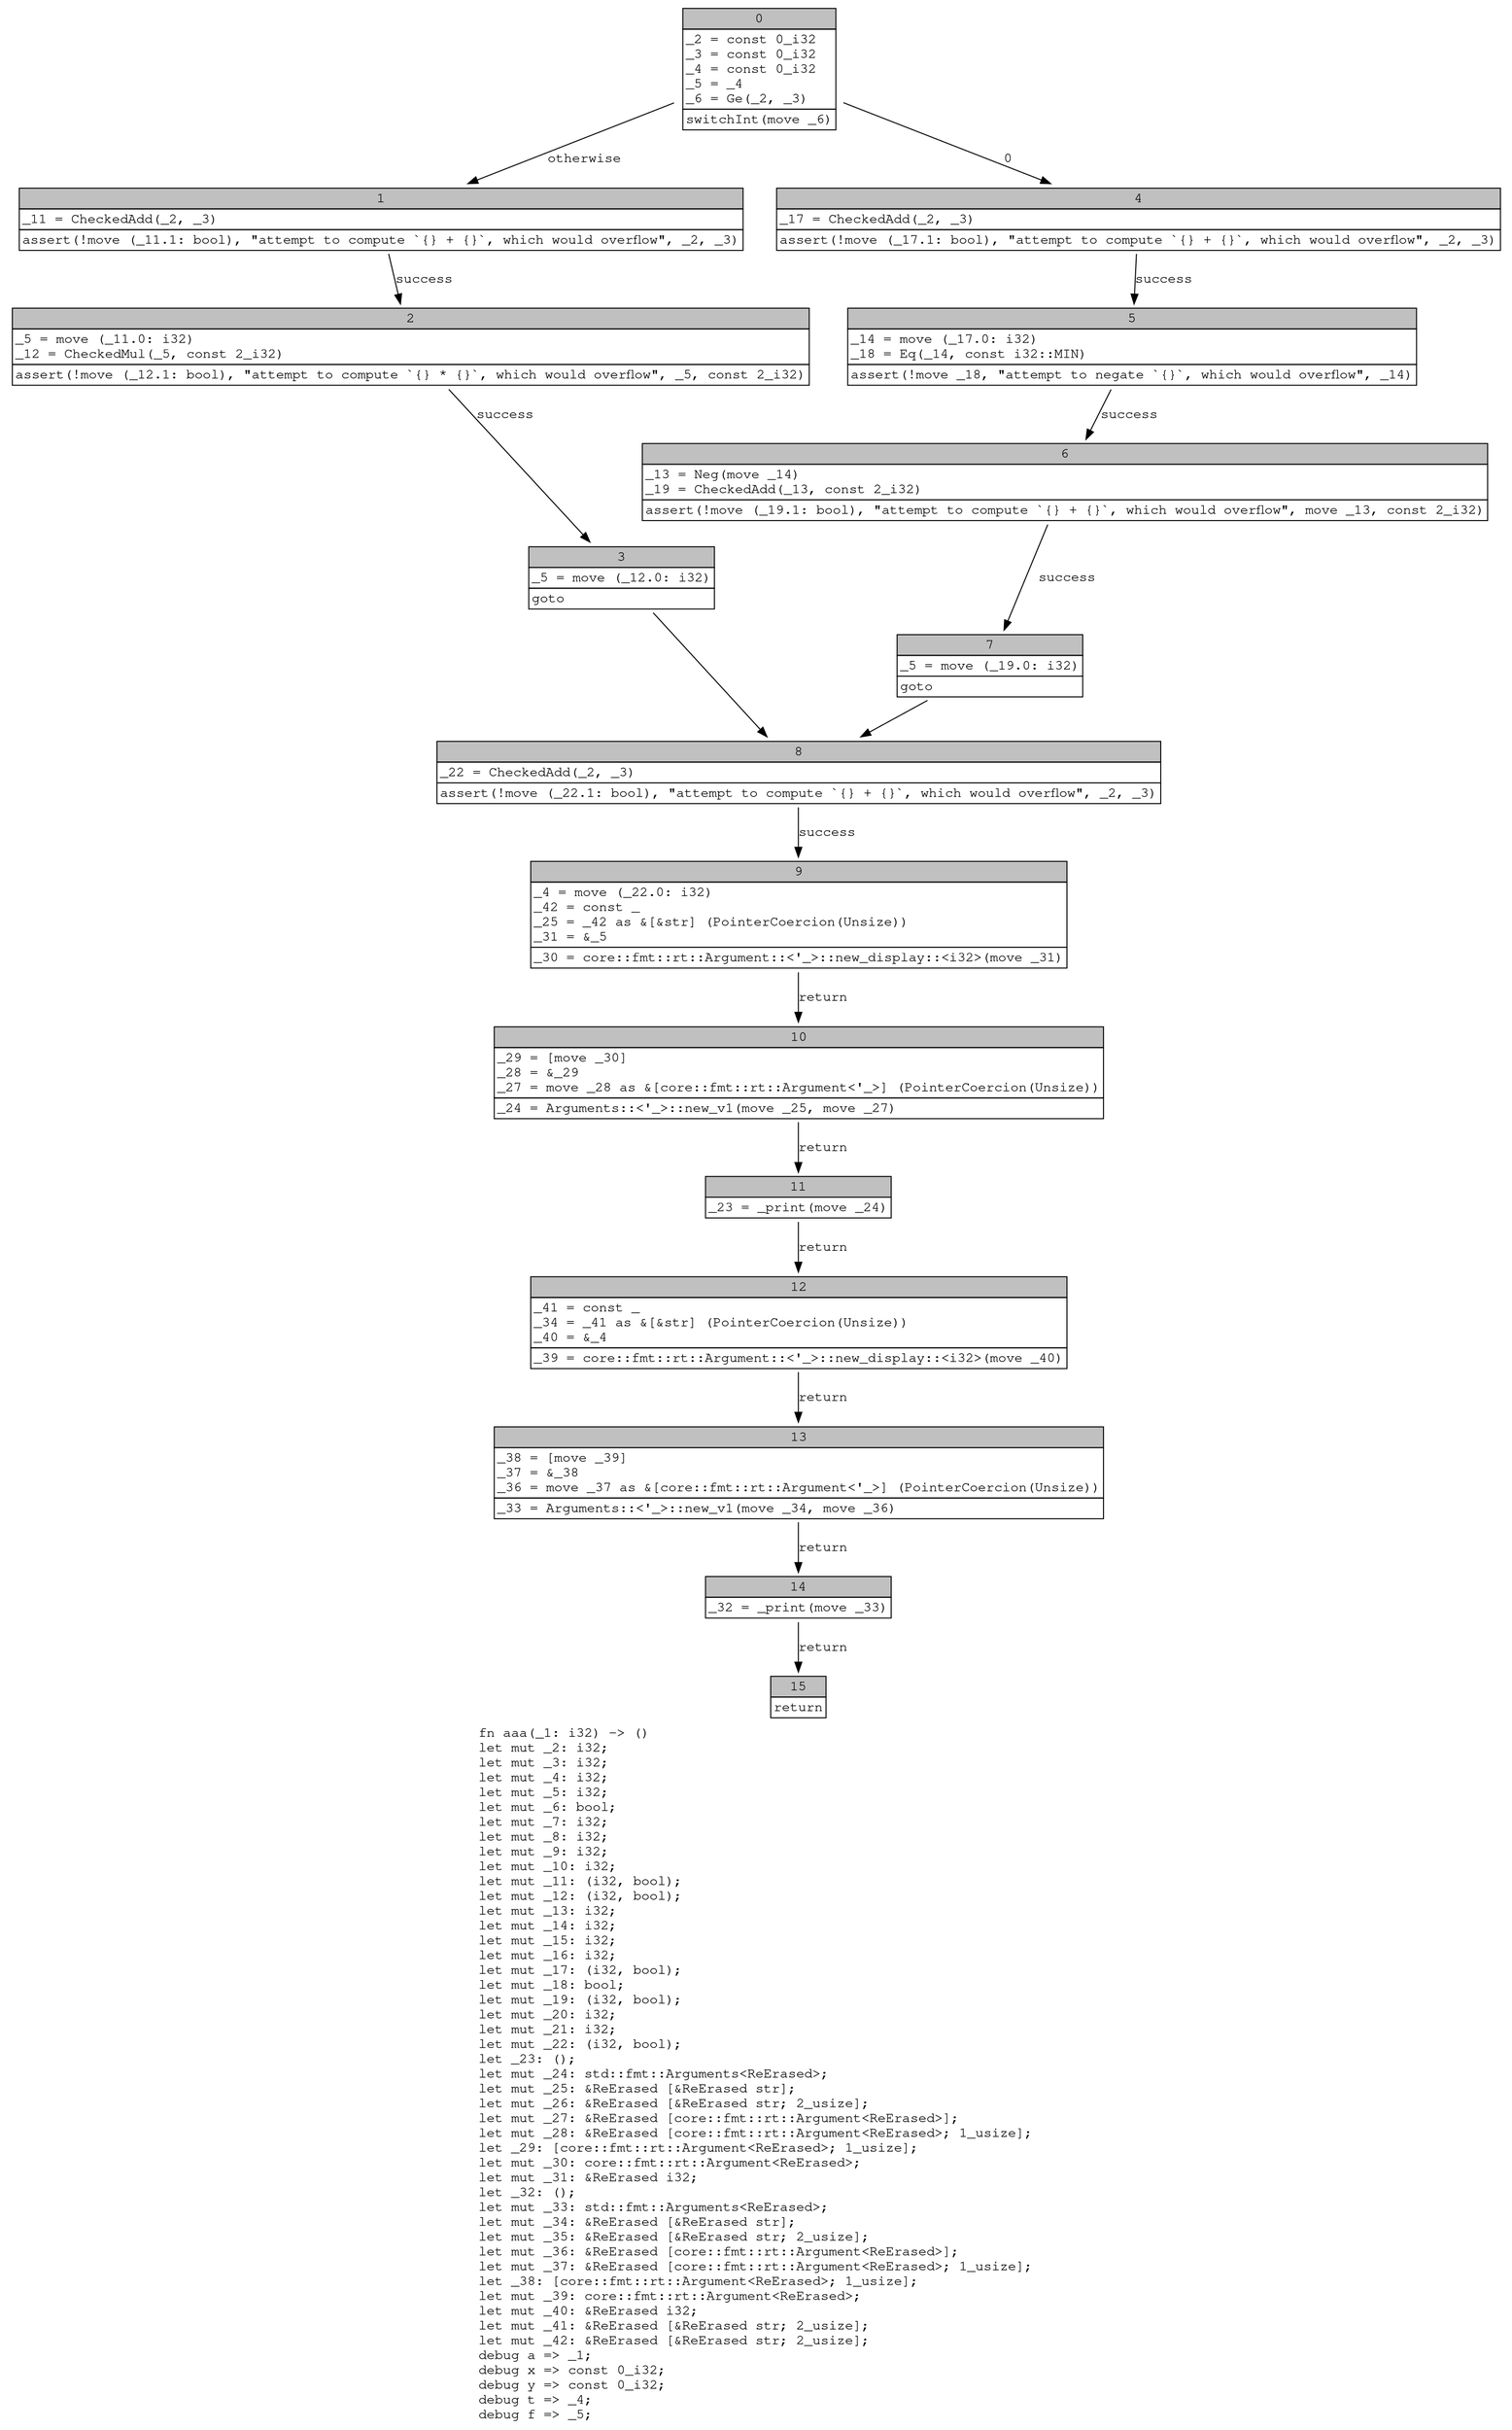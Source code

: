 digraph Mir_0_3 {
    graph [fontname="Courier, monospace"];
    node [fontname="Courier, monospace"];
    edge [fontname="Courier, monospace"];
    label=<fn aaa(_1: i32) -&gt; ()<br align="left"/>let mut _2: i32;<br align="left"/>let mut _3: i32;<br align="left"/>let mut _4: i32;<br align="left"/>let mut _5: i32;<br align="left"/>let mut _6: bool;<br align="left"/>let mut _7: i32;<br align="left"/>let mut _8: i32;<br align="left"/>let mut _9: i32;<br align="left"/>let mut _10: i32;<br align="left"/>let mut _11: (i32, bool);<br align="left"/>let mut _12: (i32, bool);<br align="left"/>let mut _13: i32;<br align="left"/>let mut _14: i32;<br align="left"/>let mut _15: i32;<br align="left"/>let mut _16: i32;<br align="left"/>let mut _17: (i32, bool);<br align="left"/>let mut _18: bool;<br align="left"/>let mut _19: (i32, bool);<br align="left"/>let mut _20: i32;<br align="left"/>let mut _21: i32;<br align="left"/>let mut _22: (i32, bool);<br align="left"/>let _23: ();<br align="left"/>let mut _24: std::fmt::Arguments&lt;ReErased&gt;;<br align="left"/>let mut _25: &amp;ReErased [&amp;ReErased str];<br align="left"/>let mut _26: &amp;ReErased [&amp;ReErased str; 2_usize];<br align="left"/>let mut _27: &amp;ReErased [core::fmt::rt::Argument&lt;ReErased&gt;];<br align="left"/>let mut _28: &amp;ReErased [core::fmt::rt::Argument&lt;ReErased&gt;; 1_usize];<br align="left"/>let _29: [core::fmt::rt::Argument&lt;ReErased&gt;; 1_usize];<br align="left"/>let mut _30: core::fmt::rt::Argument&lt;ReErased&gt;;<br align="left"/>let mut _31: &amp;ReErased i32;<br align="left"/>let _32: ();<br align="left"/>let mut _33: std::fmt::Arguments&lt;ReErased&gt;;<br align="left"/>let mut _34: &amp;ReErased [&amp;ReErased str];<br align="left"/>let mut _35: &amp;ReErased [&amp;ReErased str; 2_usize];<br align="left"/>let mut _36: &amp;ReErased [core::fmt::rt::Argument&lt;ReErased&gt;];<br align="left"/>let mut _37: &amp;ReErased [core::fmt::rt::Argument&lt;ReErased&gt;; 1_usize];<br align="left"/>let _38: [core::fmt::rt::Argument&lt;ReErased&gt;; 1_usize];<br align="left"/>let mut _39: core::fmt::rt::Argument&lt;ReErased&gt;;<br align="left"/>let mut _40: &amp;ReErased i32;<br align="left"/>let mut _41: &amp;ReErased [&amp;ReErased str; 2_usize];<br align="left"/>let mut _42: &amp;ReErased [&amp;ReErased str; 2_usize];<br align="left"/>debug a =&gt; _1;<br align="left"/>debug x =&gt; const 0_i32;<br align="left"/>debug y =&gt; const 0_i32;<br align="left"/>debug t =&gt; _4;<br align="left"/>debug f =&gt; _5;<br align="left"/>>;
    bb0__0_3 [shape="none", label=<<table border="0" cellborder="1" cellspacing="0"><tr><td bgcolor="gray" align="center" colspan="1">0</td></tr><tr><td align="left" balign="left">_2 = const 0_i32<br/>_3 = const 0_i32<br/>_4 = const 0_i32<br/>_5 = _4<br/>_6 = Ge(_2, _3)<br/></td></tr><tr><td align="left">switchInt(move _6)</td></tr></table>>];
    bb1__0_3 [shape="none", label=<<table border="0" cellborder="1" cellspacing="0"><tr><td bgcolor="gray" align="center" colspan="1">1</td></tr><tr><td align="left" balign="left">_11 = CheckedAdd(_2, _3)<br/></td></tr><tr><td align="left">assert(!move (_11.1: bool), &quot;attempt to compute `{} + {}`, which would overflow&quot;, _2, _3)</td></tr></table>>];
    bb2__0_3 [shape="none", label=<<table border="0" cellborder="1" cellspacing="0"><tr><td bgcolor="gray" align="center" colspan="1">2</td></tr><tr><td align="left" balign="left">_5 = move (_11.0: i32)<br/>_12 = CheckedMul(_5, const 2_i32)<br/></td></tr><tr><td align="left">assert(!move (_12.1: bool), &quot;attempt to compute `{} * {}`, which would overflow&quot;, _5, const 2_i32)</td></tr></table>>];
    bb3__0_3 [shape="none", label=<<table border="0" cellborder="1" cellspacing="0"><tr><td bgcolor="gray" align="center" colspan="1">3</td></tr><tr><td align="left" balign="left">_5 = move (_12.0: i32)<br/></td></tr><tr><td align="left">goto</td></tr></table>>];
    bb4__0_3 [shape="none", label=<<table border="0" cellborder="1" cellspacing="0"><tr><td bgcolor="gray" align="center" colspan="1">4</td></tr><tr><td align="left" balign="left">_17 = CheckedAdd(_2, _3)<br/></td></tr><tr><td align="left">assert(!move (_17.1: bool), &quot;attempt to compute `{} + {}`, which would overflow&quot;, _2, _3)</td></tr></table>>];
    bb5__0_3 [shape="none", label=<<table border="0" cellborder="1" cellspacing="0"><tr><td bgcolor="gray" align="center" colspan="1">5</td></tr><tr><td align="left" balign="left">_14 = move (_17.0: i32)<br/>_18 = Eq(_14, const i32::MIN)<br/></td></tr><tr><td align="left">assert(!move _18, &quot;attempt to negate `{}`, which would overflow&quot;, _14)</td></tr></table>>];
    bb6__0_3 [shape="none", label=<<table border="0" cellborder="1" cellspacing="0"><tr><td bgcolor="gray" align="center" colspan="1">6</td></tr><tr><td align="left" balign="left">_13 = Neg(move _14)<br/>_19 = CheckedAdd(_13, const 2_i32)<br/></td></tr><tr><td align="left">assert(!move (_19.1: bool), &quot;attempt to compute `{} + {}`, which would overflow&quot;, move _13, const 2_i32)</td></tr></table>>];
    bb7__0_3 [shape="none", label=<<table border="0" cellborder="1" cellspacing="0"><tr><td bgcolor="gray" align="center" colspan="1">7</td></tr><tr><td align="left" balign="left">_5 = move (_19.0: i32)<br/></td></tr><tr><td align="left">goto</td></tr></table>>];
    bb8__0_3 [shape="none", label=<<table border="0" cellborder="1" cellspacing="0"><tr><td bgcolor="gray" align="center" colspan="1">8</td></tr><tr><td align="left" balign="left">_22 = CheckedAdd(_2, _3)<br/></td></tr><tr><td align="left">assert(!move (_22.1: bool), &quot;attempt to compute `{} + {}`, which would overflow&quot;, _2, _3)</td></tr></table>>];
    bb9__0_3 [shape="none", label=<<table border="0" cellborder="1" cellspacing="0"><tr><td bgcolor="gray" align="center" colspan="1">9</td></tr><tr><td align="left" balign="left">_4 = move (_22.0: i32)<br/>_42 = const _<br/>_25 = _42 as &amp;[&amp;str] (PointerCoercion(Unsize))<br/>_31 = &amp;_5<br/></td></tr><tr><td align="left">_30 = core::fmt::rt::Argument::&lt;'_&gt;::new_display::&lt;i32&gt;(move _31)</td></tr></table>>];
    bb10__0_3 [shape="none", label=<<table border="0" cellborder="1" cellspacing="0"><tr><td bgcolor="gray" align="center" colspan="1">10</td></tr><tr><td align="left" balign="left">_29 = [move _30]<br/>_28 = &amp;_29<br/>_27 = move _28 as &amp;[core::fmt::rt::Argument&lt;'_&gt;] (PointerCoercion(Unsize))<br/></td></tr><tr><td align="left">_24 = Arguments::&lt;'_&gt;::new_v1(move _25, move _27)</td></tr></table>>];
    bb11__0_3 [shape="none", label=<<table border="0" cellborder="1" cellspacing="0"><tr><td bgcolor="gray" align="center" colspan="1">11</td></tr><tr><td align="left">_23 = _print(move _24)</td></tr></table>>];
    bb12__0_3 [shape="none", label=<<table border="0" cellborder="1" cellspacing="0"><tr><td bgcolor="gray" align="center" colspan="1">12</td></tr><tr><td align="left" balign="left">_41 = const _<br/>_34 = _41 as &amp;[&amp;str] (PointerCoercion(Unsize))<br/>_40 = &amp;_4<br/></td></tr><tr><td align="left">_39 = core::fmt::rt::Argument::&lt;'_&gt;::new_display::&lt;i32&gt;(move _40)</td></tr></table>>];
    bb13__0_3 [shape="none", label=<<table border="0" cellborder="1" cellspacing="0"><tr><td bgcolor="gray" align="center" colspan="1">13</td></tr><tr><td align="left" balign="left">_38 = [move _39]<br/>_37 = &amp;_38<br/>_36 = move _37 as &amp;[core::fmt::rt::Argument&lt;'_&gt;] (PointerCoercion(Unsize))<br/></td></tr><tr><td align="left">_33 = Arguments::&lt;'_&gt;::new_v1(move _34, move _36)</td></tr></table>>];
    bb14__0_3 [shape="none", label=<<table border="0" cellborder="1" cellspacing="0"><tr><td bgcolor="gray" align="center" colspan="1">14</td></tr><tr><td align="left">_32 = _print(move _33)</td></tr></table>>];
    bb15__0_3 [shape="none", label=<<table border="0" cellborder="1" cellspacing="0"><tr><td bgcolor="gray" align="center" colspan="1">15</td></tr><tr><td align="left">return</td></tr></table>>];
    bb0__0_3 -> bb4__0_3 [label="0"];
    bb0__0_3 -> bb1__0_3 [label="otherwise"];
    bb1__0_3 -> bb2__0_3 [label="success"];
    bb2__0_3 -> bb3__0_3 [label="success"];
    bb3__0_3 -> bb8__0_3 [label=""];
    bb4__0_3 -> bb5__0_3 [label="success"];
    bb5__0_3 -> bb6__0_3 [label="success"];
    bb6__0_3 -> bb7__0_3 [label="success"];
    bb7__0_3 -> bb8__0_3 [label=""];
    bb8__0_3 -> bb9__0_3 [label="success"];
    bb9__0_3 -> bb10__0_3 [label="return"];
    bb10__0_3 -> bb11__0_3 [label="return"];
    bb11__0_3 -> bb12__0_3 [label="return"];
    bb12__0_3 -> bb13__0_3 [label="return"];
    bb13__0_3 -> bb14__0_3 [label="return"];
    bb14__0_3 -> bb15__0_3 [label="return"];
}
